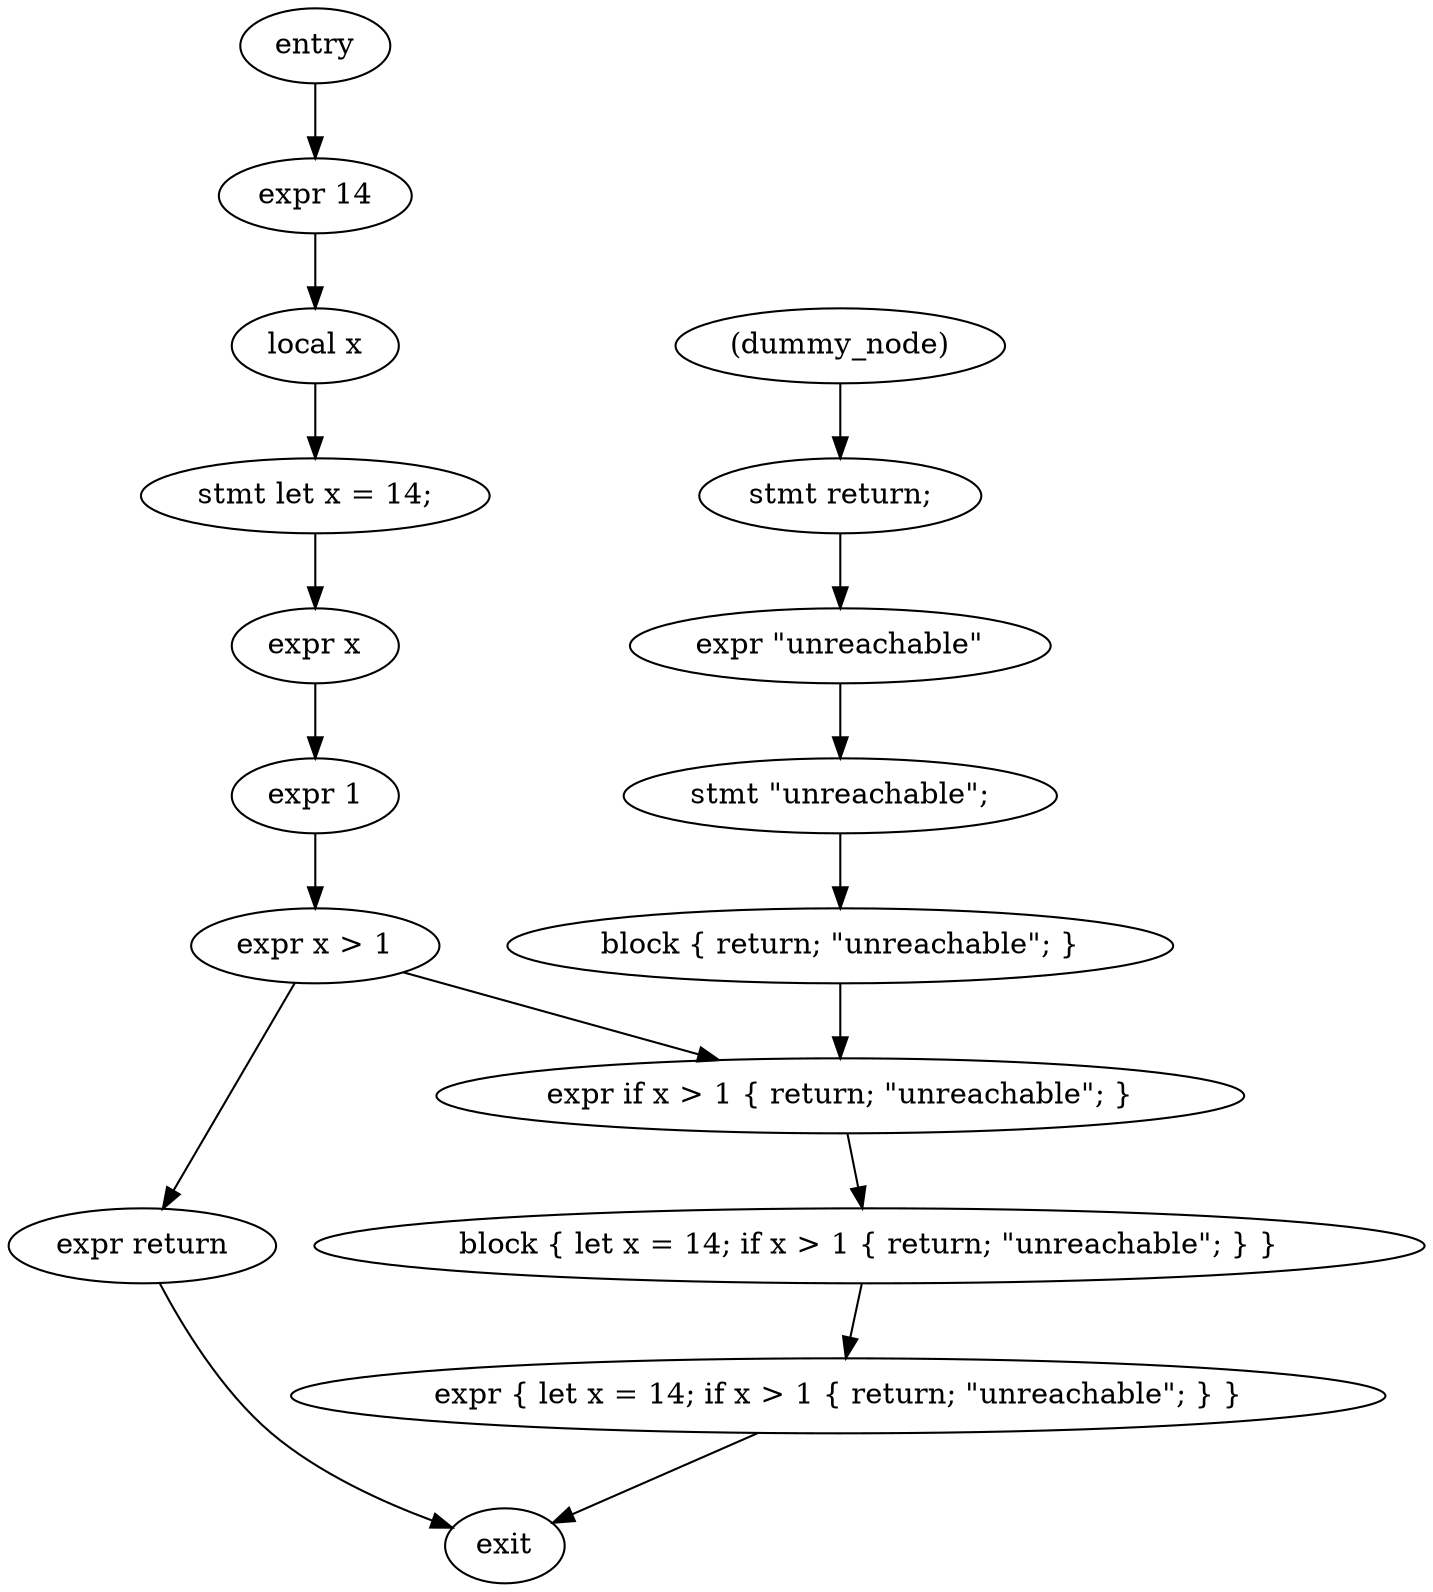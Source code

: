 digraph block {
    N0[label="entry"];
    N1[label="exit"];
    N2[label="expr 14"];
    N3[label="local x"];
    N4[label="stmt let x = 14;"];
    N5[label="expr x"];
    N6[label="expr 1"];
    N7[label="expr x > 1"];
    N8[label="expr return"];
    N9[label="(dummy_node)"];
    N10[label="stmt return;"];
    N11[label="expr \"unreachable\""];
    N12[label="stmt \"unreachable\";"];
    N13[label="block { return; \"unreachable\"; }"];
    N14[label="expr if x > 1 { return; \"unreachable\"; }"];
    N15[label="block { let x = 14; if x > 1 { return; \"unreachable\"; } }"];
    N16[label="expr { let x = 14; if x > 1 { return; \"unreachable\"; } }"];
    N0 -> N2;
    N2 -> N3;
    N3 -> N4;
    N4 -> N5;
    N5 -> N6;
    N6 -> N7;
    N7 -> N8;
    N8 -> N1;
    N9 -> N10;
    N10 -> N11;
    N11 -> N12;
    N12 -> N13;
    N7 -> N14;
    N13 -> N14;
    N14 -> N15;
    N15 -> N16;
    N16 -> N1;
}
